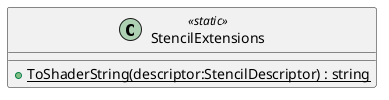 @startuml
class StencilExtensions <<static>> {
    + {static} ToShaderString(descriptor:StencilDescriptor) : string
}
@enduml

